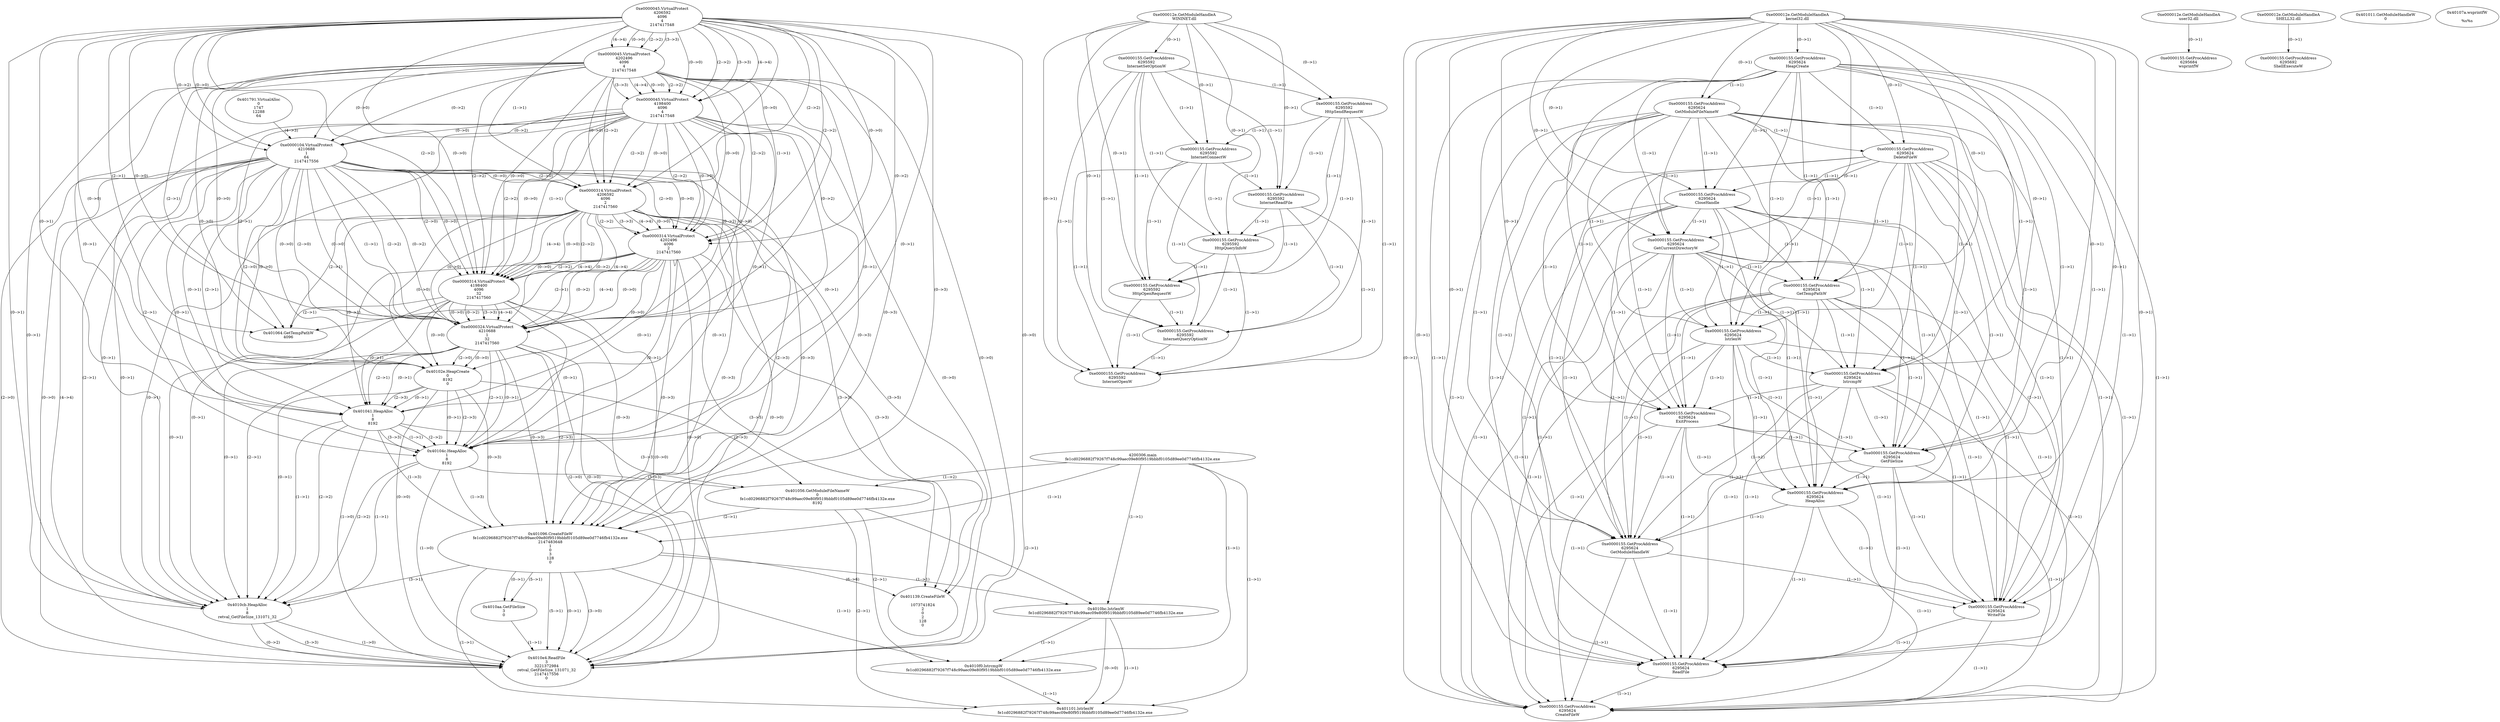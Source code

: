 // Global SCDG with merge call
digraph {
	0 [label="4200306.main
fe1cd0296882f79267f748c99aec09e80f9519bbbf0105d89ee0d7746fb4132e.exe"]
	1 [label="0x401791.VirtualAlloc
0
1747
12288
64"]
	2 [label="0xe0000045.VirtualProtect
4206592
4096
4
2147417548"]
	3 [label="0xe0000045.VirtualProtect
4202496
4096
4
2147417548"]
	2 -> 3 [label="(2-->2)"]
	2 -> 3 [label="(3-->3)"]
	2 -> 3 [label="(4-->4)"]
	2 -> 3 [label="(0-->0)"]
	4 [label="0xe0000045.VirtualProtect
4198400
4096
4
2147417548"]
	2 -> 4 [label="(2-->2)"]
	3 -> 4 [label="(2-->2)"]
	2 -> 4 [label="(3-->3)"]
	3 -> 4 [label="(3-->3)"]
	2 -> 4 [label="(4-->4)"]
	3 -> 4 [label="(4-->4)"]
	2 -> 4 [label="(0-->0)"]
	3 -> 4 [label="(0-->0)"]
	5 [label="0xe0000104.VirtualProtect
4210688
1
64
2147417556"]
	2 -> 5 [label="(0-->2)"]
	3 -> 5 [label="(0-->2)"]
	4 -> 5 [label="(0-->2)"]
	1 -> 5 [label="(4-->3)"]
	2 -> 5 [label="(0-->0)"]
	3 -> 5 [label="(0-->0)"]
	4 -> 5 [label="(0-->0)"]
	6 [label="0xe000012e.GetModuleHandleA
WININET.dll"]
	7 [label="0xe0000155.GetProcAddress
6295592
InternetSetOptionW"]
	6 -> 7 [label="(0-->1)"]
	8 [label="0xe0000155.GetProcAddress
6295592
HttpSendRequestW"]
	6 -> 8 [label="(0-->1)"]
	7 -> 8 [label="(1-->1)"]
	9 [label="0xe0000155.GetProcAddress
6295592
InternetConnectW"]
	6 -> 9 [label="(0-->1)"]
	7 -> 9 [label="(1-->1)"]
	8 -> 9 [label="(1-->1)"]
	10 [label="0xe0000155.GetProcAddress
6295592
InternetReadFile"]
	6 -> 10 [label="(0-->1)"]
	7 -> 10 [label="(1-->1)"]
	8 -> 10 [label="(1-->1)"]
	9 -> 10 [label="(1-->1)"]
	11 [label="0xe0000155.GetProcAddress
6295592
HttpQueryInfoW"]
	6 -> 11 [label="(0-->1)"]
	7 -> 11 [label="(1-->1)"]
	8 -> 11 [label="(1-->1)"]
	9 -> 11 [label="(1-->1)"]
	10 -> 11 [label="(1-->1)"]
	12 [label="0xe0000155.GetProcAddress
6295592
HttpOpenRequestW"]
	6 -> 12 [label="(0-->1)"]
	7 -> 12 [label="(1-->1)"]
	8 -> 12 [label="(1-->1)"]
	9 -> 12 [label="(1-->1)"]
	10 -> 12 [label="(1-->1)"]
	11 -> 12 [label="(1-->1)"]
	13 [label="0xe0000155.GetProcAddress
6295592
InternetQueryOptionW"]
	6 -> 13 [label="(0-->1)"]
	7 -> 13 [label="(1-->1)"]
	8 -> 13 [label="(1-->1)"]
	9 -> 13 [label="(1-->1)"]
	10 -> 13 [label="(1-->1)"]
	11 -> 13 [label="(1-->1)"]
	12 -> 13 [label="(1-->1)"]
	14 [label="0xe0000155.GetProcAddress
6295592
InternetOpenW"]
	6 -> 14 [label="(0-->1)"]
	7 -> 14 [label="(1-->1)"]
	8 -> 14 [label="(1-->1)"]
	9 -> 14 [label="(1-->1)"]
	10 -> 14 [label="(1-->1)"]
	11 -> 14 [label="(1-->1)"]
	12 -> 14 [label="(1-->1)"]
	13 -> 14 [label="(1-->1)"]
	15 [label="0xe000012e.GetModuleHandleA
kernel32.dll"]
	16 [label="0xe0000155.GetProcAddress
6295624
HeapCreate"]
	15 -> 16 [label="(0-->1)"]
	17 [label="0xe0000155.GetProcAddress
6295624
GetModuleFileNameW"]
	15 -> 17 [label="(0-->1)"]
	16 -> 17 [label="(1-->1)"]
	18 [label="0xe0000155.GetProcAddress
6295624
DeleteFileW"]
	15 -> 18 [label="(0-->1)"]
	16 -> 18 [label="(1-->1)"]
	17 -> 18 [label="(1-->1)"]
	19 [label="0xe0000155.GetProcAddress
6295624
CloseHandle"]
	15 -> 19 [label="(0-->1)"]
	16 -> 19 [label="(1-->1)"]
	17 -> 19 [label="(1-->1)"]
	18 -> 19 [label="(1-->1)"]
	20 [label="0xe0000155.GetProcAddress
6295624
GetCurrentDirectoryW"]
	15 -> 20 [label="(0-->1)"]
	16 -> 20 [label="(1-->1)"]
	17 -> 20 [label="(1-->1)"]
	18 -> 20 [label="(1-->1)"]
	19 -> 20 [label="(1-->1)"]
	21 [label="0xe0000155.GetProcAddress
6295624
GetTempPathW"]
	15 -> 21 [label="(0-->1)"]
	16 -> 21 [label="(1-->1)"]
	17 -> 21 [label="(1-->1)"]
	18 -> 21 [label="(1-->1)"]
	19 -> 21 [label="(1-->1)"]
	20 -> 21 [label="(1-->1)"]
	22 [label="0xe0000155.GetProcAddress
6295624
lstrlenW"]
	15 -> 22 [label="(0-->1)"]
	16 -> 22 [label="(1-->1)"]
	17 -> 22 [label="(1-->1)"]
	18 -> 22 [label="(1-->1)"]
	19 -> 22 [label="(1-->1)"]
	20 -> 22 [label="(1-->1)"]
	21 -> 22 [label="(1-->1)"]
	23 [label="0xe0000155.GetProcAddress
6295624
lstrcmpW"]
	15 -> 23 [label="(0-->1)"]
	16 -> 23 [label="(1-->1)"]
	17 -> 23 [label="(1-->1)"]
	18 -> 23 [label="(1-->1)"]
	19 -> 23 [label="(1-->1)"]
	20 -> 23 [label="(1-->1)"]
	21 -> 23 [label="(1-->1)"]
	22 -> 23 [label="(1-->1)"]
	24 [label="0xe0000155.GetProcAddress
6295624
ExitProcess"]
	15 -> 24 [label="(0-->1)"]
	16 -> 24 [label="(1-->1)"]
	17 -> 24 [label="(1-->1)"]
	18 -> 24 [label="(1-->1)"]
	19 -> 24 [label="(1-->1)"]
	20 -> 24 [label="(1-->1)"]
	21 -> 24 [label="(1-->1)"]
	22 -> 24 [label="(1-->1)"]
	23 -> 24 [label="(1-->1)"]
	25 [label="0xe0000155.GetProcAddress
6295624
GetFileSize"]
	15 -> 25 [label="(0-->1)"]
	16 -> 25 [label="(1-->1)"]
	17 -> 25 [label="(1-->1)"]
	18 -> 25 [label="(1-->1)"]
	19 -> 25 [label="(1-->1)"]
	20 -> 25 [label="(1-->1)"]
	21 -> 25 [label="(1-->1)"]
	22 -> 25 [label="(1-->1)"]
	23 -> 25 [label="(1-->1)"]
	24 -> 25 [label="(1-->1)"]
	26 [label="0xe0000155.GetProcAddress
6295624
HeapAlloc"]
	15 -> 26 [label="(0-->1)"]
	16 -> 26 [label="(1-->1)"]
	17 -> 26 [label="(1-->1)"]
	18 -> 26 [label="(1-->1)"]
	19 -> 26 [label="(1-->1)"]
	20 -> 26 [label="(1-->1)"]
	21 -> 26 [label="(1-->1)"]
	22 -> 26 [label="(1-->1)"]
	23 -> 26 [label="(1-->1)"]
	24 -> 26 [label="(1-->1)"]
	25 -> 26 [label="(1-->1)"]
	27 [label="0xe0000155.GetProcAddress
6295624
GetModuleHandleW"]
	15 -> 27 [label="(0-->1)"]
	16 -> 27 [label="(1-->1)"]
	17 -> 27 [label="(1-->1)"]
	18 -> 27 [label="(1-->1)"]
	19 -> 27 [label="(1-->1)"]
	20 -> 27 [label="(1-->1)"]
	21 -> 27 [label="(1-->1)"]
	22 -> 27 [label="(1-->1)"]
	23 -> 27 [label="(1-->1)"]
	24 -> 27 [label="(1-->1)"]
	25 -> 27 [label="(1-->1)"]
	26 -> 27 [label="(1-->1)"]
	28 [label="0xe0000155.GetProcAddress
6295624
WriteFile"]
	15 -> 28 [label="(0-->1)"]
	16 -> 28 [label="(1-->1)"]
	17 -> 28 [label="(1-->1)"]
	18 -> 28 [label="(1-->1)"]
	19 -> 28 [label="(1-->1)"]
	20 -> 28 [label="(1-->1)"]
	21 -> 28 [label="(1-->1)"]
	22 -> 28 [label="(1-->1)"]
	23 -> 28 [label="(1-->1)"]
	24 -> 28 [label="(1-->1)"]
	25 -> 28 [label="(1-->1)"]
	26 -> 28 [label="(1-->1)"]
	27 -> 28 [label="(1-->1)"]
	29 [label="0xe0000155.GetProcAddress
6295624
ReadFile"]
	15 -> 29 [label="(0-->1)"]
	16 -> 29 [label="(1-->1)"]
	17 -> 29 [label="(1-->1)"]
	18 -> 29 [label="(1-->1)"]
	19 -> 29 [label="(1-->1)"]
	20 -> 29 [label="(1-->1)"]
	21 -> 29 [label="(1-->1)"]
	22 -> 29 [label="(1-->1)"]
	23 -> 29 [label="(1-->1)"]
	24 -> 29 [label="(1-->1)"]
	25 -> 29 [label="(1-->1)"]
	26 -> 29 [label="(1-->1)"]
	27 -> 29 [label="(1-->1)"]
	28 -> 29 [label="(1-->1)"]
	30 [label="0xe0000155.GetProcAddress
6295624
CreateFileW"]
	15 -> 30 [label="(0-->1)"]
	16 -> 30 [label="(1-->1)"]
	17 -> 30 [label="(1-->1)"]
	18 -> 30 [label="(1-->1)"]
	19 -> 30 [label="(1-->1)"]
	20 -> 30 [label="(1-->1)"]
	21 -> 30 [label="(1-->1)"]
	22 -> 30 [label="(1-->1)"]
	23 -> 30 [label="(1-->1)"]
	24 -> 30 [label="(1-->1)"]
	25 -> 30 [label="(1-->1)"]
	26 -> 30 [label="(1-->1)"]
	27 -> 30 [label="(1-->1)"]
	28 -> 30 [label="(1-->1)"]
	29 -> 30 [label="(1-->1)"]
	31 [label="0xe000012e.GetModuleHandleA
user32.dll"]
	32 [label="0xe0000155.GetProcAddress
6295684
wsprintfW"]
	31 -> 32 [label="(0-->1)"]
	33 [label="0xe000012e.GetModuleHandleA
SHELL32.dll"]
	34 [label="0xe0000155.GetProcAddress
6295692
ShellExecuteW"]
	33 -> 34 [label="(0-->1)"]
	35 [label="0xe0000314.VirtualProtect
4206592
4096
2
2147417560"]
	2 -> 35 [label="(1-->1)"]
	2 -> 35 [label="(2-->2)"]
	3 -> 35 [label="(2-->2)"]
	4 -> 35 [label="(2-->2)"]
	2 -> 35 [label="(0-->0)"]
	3 -> 35 [label="(0-->0)"]
	4 -> 35 [label="(0-->0)"]
	5 -> 35 [label="(2-->0)"]
	5 -> 35 [label="(0-->0)"]
	36 [label="0xe0000314.VirtualProtect
4202496
4096
2
2147417560"]
	3 -> 36 [label="(1-->1)"]
	2 -> 36 [label="(2-->2)"]
	3 -> 36 [label="(2-->2)"]
	4 -> 36 [label="(2-->2)"]
	35 -> 36 [label="(2-->2)"]
	35 -> 36 [label="(3-->3)"]
	35 -> 36 [label="(4-->4)"]
	2 -> 36 [label="(0-->0)"]
	3 -> 36 [label="(0-->0)"]
	4 -> 36 [label="(0-->0)"]
	5 -> 36 [label="(2-->0)"]
	5 -> 36 [label="(0-->0)"]
	35 -> 36 [label="(0-->0)"]
	37 [label="0xe0000314.VirtualProtect
4198400
4096
32
2147417560"]
	4 -> 37 [label="(1-->1)"]
	2 -> 37 [label="(2-->2)"]
	3 -> 37 [label="(2-->2)"]
	4 -> 37 [label="(2-->2)"]
	35 -> 37 [label="(2-->2)"]
	36 -> 37 [label="(2-->2)"]
	35 -> 37 [label="(4-->4)"]
	36 -> 37 [label="(4-->4)"]
	2 -> 37 [label="(0-->0)"]
	3 -> 37 [label="(0-->0)"]
	4 -> 37 [label="(0-->0)"]
	5 -> 37 [label="(2-->0)"]
	5 -> 37 [label="(0-->0)"]
	35 -> 37 [label="(0-->0)"]
	36 -> 37 [label="(0-->0)"]
	38 [label="0xe0000324.VirtualProtect
4210688
1
32
2147417560"]
	5 -> 38 [label="(1-->1)"]
	2 -> 38 [label="(0-->2)"]
	3 -> 38 [label="(0-->2)"]
	4 -> 38 [label="(0-->2)"]
	5 -> 38 [label="(2-->2)"]
	5 -> 38 [label="(0-->2)"]
	35 -> 38 [label="(0-->2)"]
	36 -> 38 [label="(0-->2)"]
	37 -> 38 [label="(0-->2)"]
	37 -> 38 [label="(3-->3)"]
	35 -> 38 [label="(4-->4)"]
	36 -> 38 [label="(4-->4)"]
	37 -> 38 [label="(4-->4)"]
	2 -> 38 [label="(0-->0)"]
	3 -> 38 [label="(0-->0)"]
	4 -> 38 [label="(0-->0)"]
	5 -> 38 [label="(2-->0)"]
	5 -> 38 [label="(0-->0)"]
	35 -> 38 [label="(0-->0)"]
	36 -> 38 [label="(0-->0)"]
	37 -> 38 [label="(0-->0)"]
	39 [label="0x401011.GetModuleHandleW
0"]
	40 [label="0x40102e.HeapCreate
0
8192
0"]
	2 -> 40 [label="(0-->0)"]
	3 -> 40 [label="(0-->0)"]
	4 -> 40 [label="(0-->0)"]
	5 -> 40 [label="(2-->0)"]
	5 -> 40 [label="(0-->0)"]
	35 -> 40 [label="(0-->0)"]
	36 -> 40 [label="(0-->0)"]
	37 -> 40 [label="(0-->0)"]
	38 -> 40 [label="(2-->0)"]
	38 -> 40 [label="(0-->0)"]
	41 [label="0x401041.HeapAlloc
1
8
8192"]
	2 -> 41 [label="(0-->1)"]
	3 -> 41 [label="(0-->1)"]
	4 -> 41 [label="(0-->1)"]
	5 -> 41 [label="(2-->1)"]
	5 -> 41 [label="(0-->1)"]
	35 -> 41 [label="(0-->1)"]
	36 -> 41 [label="(0-->1)"]
	37 -> 41 [label="(0-->1)"]
	38 -> 41 [label="(2-->1)"]
	38 -> 41 [label="(0-->1)"]
	40 -> 41 [label="(0-->1)"]
	40 -> 41 [label="(2-->3)"]
	42 [label="0x40104c.HeapAlloc
1
8
8192"]
	2 -> 42 [label="(0-->1)"]
	3 -> 42 [label="(0-->1)"]
	4 -> 42 [label="(0-->1)"]
	5 -> 42 [label="(2-->1)"]
	5 -> 42 [label="(0-->1)"]
	35 -> 42 [label="(0-->1)"]
	36 -> 42 [label="(0-->1)"]
	37 -> 42 [label="(0-->1)"]
	38 -> 42 [label="(2-->1)"]
	38 -> 42 [label="(0-->1)"]
	40 -> 42 [label="(0-->1)"]
	41 -> 42 [label="(1-->1)"]
	41 -> 42 [label="(2-->2)"]
	40 -> 42 [label="(2-->3)"]
	41 -> 42 [label="(3-->3)"]
	43 [label="0x401056.GetModuleFileNameW
0
fe1cd0296882f79267f748c99aec09e80f9519bbbf0105d89ee0d7746fb4132e.exe
8192"]
	0 -> 43 [label="(1-->2)"]
	40 -> 43 [label="(2-->3)"]
	41 -> 43 [label="(3-->3)"]
	42 -> 43 [label="(3-->3)"]
	44 [label="0x401064.GetTempPathW
4096
"]
	2 -> 44 [label="(2-->1)"]
	3 -> 44 [label="(2-->1)"]
	4 -> 44 [label="(2-->1)"]
	35 -> 44 [label="(2-->1)"]
	36 -> 44 [label="(2-->1)"]
	37 -> 44 [label="(2-->1)"]
	45 [label="0x40107a.wsprintfW

%s%s"]
	46 [label="0x401096.CreateFileW
fe1cd0296882f79267f748c99aec09e80f9519bbbf0105d89ee0d7746fb4132e.exe
2147483648
1
0
3
128
0"]
	0 -> 46 [label="(1-->1)"]
	43 -> 46 [label="(2-->1)"]
	2 -> 46 [label="(0-->3)"]
	3 -> 46 [label="(0-->3)"]
	4 -> 46 [label="(0-->3)"]
	5 -> 46 [label="(2-->3)"]
	5 -> 46 [label="(0-->3)"]
	35 -> 46 [label="(0-->3)"]
	36 -> 46 [label="(0-->3)"]
	37 -> 46 [label="(0-->3)"]
	38 -> 46 [label="(2-->3)"]
	38 -> 46 [label="(0-->3)"]
	40 -> 46 [label="(0-->3)"]
	41 -> 46 [label="(1-->3)"]
	42 -> 46 [label="(1-->3)"]
	47 [label="0x4010aa.GetFileSize
3
0"]
	46 -> 47 [label="(5-->1)"]
	46 -> 47 [label="(0-->1)"]
	48 [label="0x4010bc.lstrlenW
fe1cd0296882f79267f748c99aec09e80f9519bbbf0105d89ee0d7746fb4132e.exe"]
	0 -> 48 [label="(1-->1)"]
	43 -> 48 [label="(2-->1)"]
	46 -> 48 [label="(1-->1)"]
	49 [label="0x4010cb.HeapAlloc
1
8
retval_GetFileSize_131071_32"]
	2 -> 49 [label="(0-->1)"]
	3 -> 49 [label="(0-->1)"]
	4 -> 49 [label="(0-->1)"]
	5 -> 49 [label="(2-->1)"]
	5 -> 49 [label="(0-->1)"]
	35 -> 49 [label="(0-->1)"]
	36 -> 49 [label="(0-->1)"]
	37 -> 49 [label="(0-->1)"]
	38 -> 49 [label="(2-->1)"]
	38 -> 49 [label="(0-->1)"]
	40 -> 49 [label="(0-->1)"]
	41 -> 49 [label="(1-->1)"]
	42 -> 49 [label="(1-->1)"]
	46 -> 49 [label="(3-->1)"]
	41 -> 49 [label="(2-->2)"]
	42 -> 49 [label="(2-->2)"]
	50 [label="0x4010e4.ReadFile
3
3221372984
retval_GetFileSize_131071_32
2147417556
0"]
	46 -> 50 [label="(5-->1)"]
	46 -> 50 [label="(0-->1)"]
	47 -> 50 [label="(1-->1)"]
	49 -> 50 [label="(0-->2)"]
	49 -> 50 [label="(3-->3)"]
	5 -> 50 [label="(4-->4)"]
	2 -> 50 [label="(0-->0)"]
	3 -> 50 [label="(0-->0)"]
	4 -> 50 [label="(0-->0)"]
	5 -> 50 [label="(2-->0)"]
	5 -> 50 [label="(0-->0)"]
	35 -> 50 [label="(0-->0)"]
	36 -> 50 [label="(0-->0)"]
	37 -> 50 [label="(0-->0)"]
	38 -> 50 [label="(2-->0)"]
	38 -> 50 [label="(0-->0)"]
	40 -> 50 [label="(0-->0)"]
	41 -> 50 [label="(1-->0)"]
	42 -> 50 [label="(1-->0)"]
	46 -> 50 [label="(3-->0)"]
	49 -> 50 [label="(1-->0)"]
	51 [label="0x4010f0.lstrcmpW
fe1cd0296882f79267f748c99aec09e80f9519bbbf0105d89ee0d7746fb4132e.exe
"]
	0 -> 51 [label="(1-->1)"]
	43 -> 51 [label="(2-->1)"]
	46 -> 51 [label="(1-->1)"]
	48 -> 51 [label="(1-->1)"]
	52 [label="0x401101.lstrlenW
fe1cd0296882f79267f748c99aec09e80f9519bbbf0105d89ee0d7746fb4132e.exe"]
	0 -> 52 [label="(1-->1)"]
	43 -> 52 [label="(2-->1)"]
	46 -> 52 [label="(1-->1)"]
	48 -> 52 [label="(1-->1)"]
	51 -> 52 [label="(1-->1)"]
	48 -> 52 [label="(0-->0)"]
	53 [label="0x401139.CreateFileW

1073741824
2
0
2
128
0"]
	35 -> 53 [label="(3-->3)"]
	36 -> 53 [label="(3-->3)"]
	35 -> 53 [label="(3-->5)"]
	36 -> 53 [label="(3-->5)"]
	46 -> 53 [label="(6-->6)"]
}
